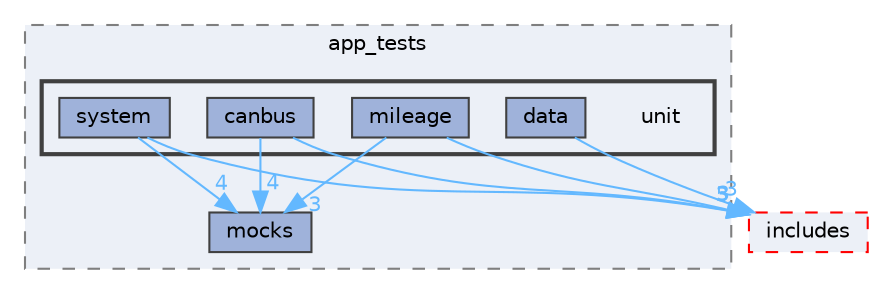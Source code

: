 digraph "apps/cluster/app_tests/unit"
{
 // LATEX_PDF_SIZE
  bgcolor="transparent";
  edge [fontname=Helvetica,fontsize=10,labelfontname=Helvetica,labelfontsize=10];
  node [fontname=Helvetica,fontsize=10,shape=box,height=0.2,width=0.4];
  compound=true
  subgraph clusterdir_9a8e47ff0ccc8ec46d7f358cedb1d1e1 {
    graph [ bgcolor="#ecf0f7", pencolor="grey50", label="app_tests", fontname=Helvetica,fontsize=10 style="filled,dashed", URL="dir_9a8e47ff0ccc8ec46d7f358cedb1d1e1.html",tooltip=""]
  dir_e1290d5126a8a0061e25aef85cdc39ae [label="mocks", fillcolor="#9fb2da", color="grey25", style="filled", URL="dir_e1290d5126a8a0061e25aef85cdc39ae.html",tooltip=""];
  subgraph clusterdir_44399569173f8f27c4cea4a3da0cd3f4 {
    graph [ bgcolor="#ecf0f7", pencolor="grey25", label="", fontname=Helvetica,fontsize=10 style="filled,bold", URL="dir_44399569173f8f27c4cea4a3da0cd3f4.html",tooltip=""]
    dir_44399569173f8f27c4cea4a3da0cd3f4 [shape=plaintext, label="unit"];
  dir_d2736d9507cfd71962b54b3af5f704b3 [label="canbus", fillcolor="#9fb2da", color="grey25", style="filled", URL="dir_d2736d9507cfd71962b54b3af5f704b3.html",tooltip=""];
  dir_8b3c3c8e6d2f27c593cd3cddd9b6e0e6 [label="data", fillcolor="#9fb2da", color="grey25", style="filled", URL="dir_8b3c3c8e6d2f27c593cd3cddd9b6e0e6.html",tooltip=""];
  dir_8701668726489afb394347bfe35de5b3 [label="mileage", fillcolor="#9fb2da", color="grey25", style="filled", URL="dir_8701668726489afb394347bfe35de5b3.html",tooltip=""];
  dir_7ee59a54ee339f8d407074da1b776cb7 [label="system", fillcolor="#9fb2da", color="grey25", style="filled", URL="dir_7ee59a54ee339f8d407074da1b776cb7.html",tooltip=""];
  }
  }
  dir_2a4f0eb436765d0e1bfbb2d23c4680c4 [label="includes", fillcolor="#ecf0f7", color="red", style="filled,dashed", URL="dir_2a4f0eb436765d0e1bfbb2d23c4680c4.html",tooltip=""];
  dir_d2736d9507cfd71962b54b3af5f704b3->dir_2a4f0eb436765d0e1bfbb2d23c4680c4 [headlabel="5", labeldistance=1.5 headhref="dir_000003_000023.html" href="dir_000003_000023.html" color="steelblue1" fontcolor="steelblue1"];
  dir_d2736d9507cfd71962b54b3af5f704b3->dir_e1290d5126a8a0061e25aef85cdc39ae [headlabel="4", labeldistance=1.5 headhref="dir_000003_000033.html" href="dir_000003_000033.html" color="steelblue1" fontcolor="steelblue1"];
  dir_8b3c3c8e6d2f27c593cd3cddd9b6e0e6->dir_2a4f0eb436765d0e1bfbb2d23c4680c4 [headlabel="3", labeldistance=1.5 headhref="dir_000010_000023.html" href="dir_000010_000023.html" color="steelblue1" fontcolor="steelblue1"];
  dir_8701668726489afb394347bfe35de5b3->dir_2a4f0eb436765d0e1bfbb2d23c4680c4 [headlabel="3", labeldistance=1.5 headhref="dir_000029_000023.html" href="dir_000029_000023.html" color="steelblue1" fontcolor="steelblue1"];
  dir_8701668726489afb394347bfe35de5b3->dir_e1290d5126a8a0061e25aef85cdc39ae [headlabel="3", labeldistance=1.5 headhref="dir_000029_000033.html" href="dir_000029_000033.html" color="steelblue1" fontcolor="steelblue1"];
  dir_7ee59a54ee339f8d407074da1b776cb7->dir_2a4f0eb436765d0e1bfbb2d23c4680c4 [headlabel="3", labeldistance=1.5 headhref="dir_000039_000023.html" href="dir_000039_000023.html" color="steelblue1" fontcolor="steelblue1"];
  dir_7ee59a54ee339f8d407074da1b776cb7->dir_e1290d5126a8a0061e25aef85cdc39ae [headlabel="4", labeldistance=1.5 headhref="dir_000039_000033.html" href="dir_000039_000033.html" color="steelblue1" fontcolor="steelblue1"];
}
